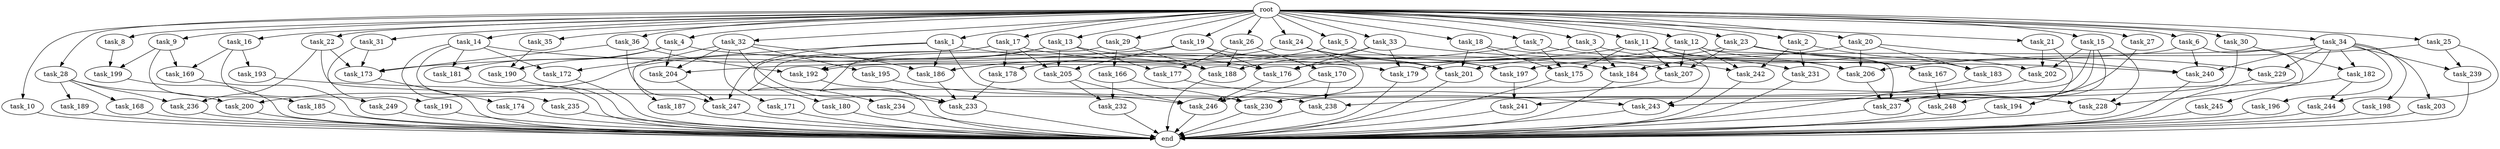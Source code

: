 digraph G {
  root [size="0.000000"];
  task_1 [size="1024.000000"];
  task_2 [size="1024.000000"];
  task_3 [size="1024.000000"];
  task_4 [size="1024.000000"];
  task_5 [size="1024.000000"];
  task_6 [size="1024.000000"];
  task_7 [size="1024.000000"];
  task_8 [size="1024.000000"];
  task_9 [size="1024.000000"];
  task_10 [size="1024.000000"];
  task_11 [size="1024.000000"];
  task_12 [size="1024.000000"];
  task_13 [size="1024.000000"];
  task_14 [size="1024.000000"];
  task_15 [size="1024.000000"];
  task_16 [size="1024.000000"];
  task_17 [size="1024.000000"];
  task_18 [size="1024.000000"];
  task_19 [size="1024.000000"];
  task_20 [size="1024.000000"];
  task_21 [size="1024.000000"];
  task_22 [size="1024.000000"];
  task_23 [size="1024.000000"];
  task_24 [size="1024.000000"];
  task_25 [size="1024.000000"];
  task_26 [size="1024.000000"];
  task_27 [size="1024.000000"];
  task_28 [size="1024.000000"];
  task_29 [size="1024.000000"];
  task_30 [size="1024.000000"];
  task_31 [size="1024.000000"];
  task_32 [size="1024.000000"];
  task_33 [size="1024.000000"];
  task_34 [size="1024.000000"];
  task_35 [size="1024.000000"];
  task_36 [size="1024.000000"];
  task_166 [size="77309411328.000000"];
  task_167 [size="936302870528.000000"];
  task_168 [size="695784701952.000000"];
  task_169 [size="171798691840.000000"];
  task_170 [size="549755813888.000000"];
  task_171 [size="695784701952.000000"];
  task_172 [size="292057776128.000000"];
  task_173 [size="1838246002688.000000"];
  task_174 [size="214748364800.000000"];
  task_175 [size="1322849927168.000000"];
  task_176 [size="1082331758592.000000"];
  task_177 [size="970662608896.000000"];
  task_178 [size="1391569403904.000000"];
  task_179 [size="506806140928.000000"];
  task_180 [size="695784701952.000000"];
  task_181 [size="352187318272.000000"];
  task_182 [size="455266533376.000000"];
  task_183 [size="773094113280.000000"];
  task_184 [size="523986010112.000000"];
  task_185 [size="137438953472.000000"];
  task_186 [size="2018634629120.000000"];
  task_187 [size="695784701952.000000"];
  task_188 [size="919123001344.000000"];
  task_189 [size="695784701952.000000"];
  task_190 [size="171798691840.000000"];
  task_191 [size="695784701952.000000"];
  task_192 [size="944892805120.000000"];
  task_193 [size="34359738368.000000"];
  task_194 [size="309237645312.000000"];
  task_195 [size="695784701952.000000"];
  task_196 [size="420906795008.000000"];
  task_197 [size="1254130450432.000000"];
  task_198 [size="420906795008.000000"];
  task_199 [size="687194767360.000000"];
  task_200 [size="1116691496960.000000"];
  task_201 [size="2327872274432.000000"];
  task_202 [size="1279900254208.000000"];
  task_203 [size="420906795008.000000"];
  task_204 [size="1382979469312.000000"];
  task_205 [size="1254130450432.000000"];
  task_206 [size="1357209665536.000000"];
  task_207 [size="2035814498304.000000"];
  task_228 [size="1005022347264.000000"];
  task_229 [size="1279900254208.000000"];
  task_230 [size="1288490188800.000000"];
  task_231 [size="773094113280.000000"];
  task_232 [size="68719476736.000000"];
  task_233 [size="1408749273088.000000"];
  task_234 [size="695784701952.000000"];
  task_235 [size="214748364800.000000"];
  task_236 [size="1391569403904.000000"];
  task_237 [size="773094113280.000000"];
  task_238 [size="188978561024.000000"];
  task_239 [size="841813590016.000000"];
  task_240 [size="1408749273088.000000"];
  task_241 [size="68719476736.000000"];
  task_242 [size="987842478080.000000"];
  task_243 [size="1047972020224.000000"];
  task_244 [size="970662608896.000000"];
  task_245 [size="214748364800.000000"];
  task_246 [size="936302870528.000000"];
  task_247 [size="463856467968.000000"];
  task_248 [size="970662608896.000000"];
  task_249 [size="34359738368.000000"];
  end [size="0.000000"];

  root -> task_1 [size="1.000000"];
  root -> task_2 [size="1.000000"];
  root -> task_3 [size="1.000000"];
  root -> task_4 [size="1.000000"];
  root -> task_5 [size="1.000000"];
  root -> task_6 [size="1.000000"];
  root -> task_7 [size="1.000000"];
  root -> task_8 [size="1.000000"];
  root -> task_9 [size="1.000000"];
  root -> task_10 [size="1.000000"];
  root -> task_11 [size="1.000000"];
  root -> task_12 [size="1.000000"];
  root -> task_13 [size="1.000000"];
  root -> task_14 [size="1.000000"];
  root -> task_15 [size="1.000000"];
  root -> task_16 [size="1.000000"];
  root -> task_17 [size="1.000000"];
  root -> task_18 [size="1.000000"];
  root -> task_19 [size="1.000000"];
  root -> task_20 [size="1.000000"];
  root -> task_21 [size="1.000000"];
  root -> task_22 [size="1.000000"];
  root -> task_23 [size="1.000000"];
  root -> task_24 [size="1.000000"];
  root -> task_25 [size="1.000000"];
  root -> task_26 [size="1.000000"];
  root -> task_27 [size="1.000000"];
  root -> task_28 [size="1.000000"];
  root -> task_29 [size="1.000000"];
  root -> task_30 [size="1.000000"];
  root -> task_31 [size="1.000000"];
  root -> task_32 [size="1.000000"];
  root -> task_33 [size="1.000000"];
  root -> task_34 [size="1.000000"];
  root -> task_35 [size="1.000000"];
  root -> task_36 [size="1.000000"];
  task_1 -> task_172 [size="75497472.000000"];
  task_1 -> task_186 [size="75497472.000000"];
  task_1 -> task_188 [size="75497472.000000"];
  task_1 -> task_238 [size="75497472.000000"];
  task_1 -> task_247 [size="75497472.000000"];
  task_2 -> task_183 [size="679477248.000000"];
  task_2 -> task_231 [size="679477248.000000"];
  task_2 -> task_242 [size="679477248.000000"];
  task_3 -> task_176 [size="301989888.000000"];
  task_3 -> task_184 [size="301989888.000000"];
  task_3 -> task_206 [size="301989888.000000"];
  task_4 -> task_181 [size="134217728.000000"];
  task_4 -> task_184 [size="134217728.000000"];
  task_4 -> task_190 [size="134217728.000000"];
  task_4 -> task_204 [size="134217728.000000"];
  task_5 -> task_186 [size="536870912.000000"];
  task_5 -> task_207 [size="536870912.000000"];
  task_6 -> task_192 [size="209715200.000000"];
  task_6 -> task_240 [size="209715200.000000"];
  task_6 -> task_245 [size="209715200.000000"];
  task_7 -> task_175 [size="679477248.000000"];
  task_7 -> task_178 [size="679477248.000000"];
  task_7 -> task_240 [size="679477248.000000"];
  task_8 -> task_199 [size="536870912.000000"];
  task_9 -> task_169 [size="134217728.000000"];
  task_9 -> task_185 [size="134217728.000000"];
  task_9 -> task_199 [size="134217728.000000"];
  task_10 -> end [size="1.000000"];
  task_11 -> task_175 [size="536870912.000000"];
  task_11 -> task_202 [size="536870912.000000"];
  task_11 -> task_204 [size="536870912.000000"];
  task_11 -> task_206 [size="536870912.000000"];
  task_11 -> task_207 [size="536870912.000000"];
  task_11 -> task_243 [size="536870912.000000"];
  task_12 -> task_167 [size="75497472.000000"];
  task_12 -> task_179 [size="75497472.000000"];
  task_12 -> task_207 [size="75497472.000000"];
  task_12 -> task_237 [size="75497472.000000"];
  task_12 -> task_242 [size="75497472.000000"];
  task_13 -> task_176 [size="411041792.000000"];
  task_13 -> task_177 [size="411041792.000000"];
  task_13 -> task_192 [size="411041792.000000"];
  task_13 -> task_200 [size="411041792.000000"];
  task_13 -> task_205 [size="411041792.000000"];
  task_14 -> task_172 [size="209715200.000000"];
  task_14 -> task_174 [size="209715200.000000"];
  task_14 -> task_179 [size="209715200.000000"];
  task_14 -> task_181 [size="209715200.000000"];
  task_14 -> task_235 [size="209715200.000000"];
  task_15 -> task_202 [size="411041792.000000"];
  task_15 -> task_228 [size="411041792.000000"];
  task_15 -> task_230 [size="411041792.000000"];
  task_15 -> task_237 [size="411041792.000000"];
  task_15 -> task_248 [size="411041792.000000"];
  task_16 -> task_169 [size="33554432.000000"];
  task_16 -> task_193 [size="33554432.000000"];
  task_16 -> task_249 [size="33554432.000000"];
  task_17 -> task_178 [size="679477248.000000"];
  task_17 -> task_180 [size="679477248.000000"];
  task_17 -> task_201 [size="679477248.000000"];
  task_17 -> task_205 [size="679477248.000000"];
  task_17 -> task_234 [size="679477248.000000"];
  task_18 -> task_175 [size="75497472.000000"];
  task_18 -> task_201 [size="75497472.000000"];
  task_18 -> task_231 [size="75497472.000000"];
  task_19 -> task_173 [size="134217728.000000"];
  task_19 -> task_176 [size="134217728.000000"];
  task_19 -> task_197 [size="134217728.000000"];
  task_19 -> task_205 [size="134217728.000000"];
  task_20 -> task_183 [size="75497472.000000"];
  task_20 -> task_184 [size="75497472.000000"];
  task_20 -> task_206 [size="75497472.000000"];
  task_20 -> task_240 [size="75497472.000000"];
  task_21 -> task_194 [size="301989888.000000"];
  task_21 -> task_202 [size="301989888.000000"];
  task_22 -> task_173 [size="679477248.000000"];
  task_22 -> task_230 [size="679477248.000000"];
  task_22 -> task_236 [size="679477248.000000"];
  task_23 -> task_167 [size="838860800.000000"];
  task_23 -> task_201 [size="838860800.000000"];
  task_23 -> task_207 [size="838860800.000000"];
  task_23 -> task_229 [size="838860800.000000"];
  task_24 -> task_186 [size="679477248.000000"];
  task_24 -> task_197 [size="679477248.000000"];
  task_24 -> task_201 [size="679477248.000000"];
  task_24 -> task_246 [size="679477248.000000"];
  task_25 -> task_206 [size="411041792.000000"];
  task_25 -> task_239 [size="411041792.000000"];
  task_25 -> task_244 [size="411041792.000000"];
  task_26 -> task_170 [size="536870912.000000"];
  task_26 -> task_177 [size="536870912.000000"];
  task_26 -> task_188 [size="536870912.000000"];
  task_27 -> task_237 [size="134217728.000000"];
  task_28 -> task_168 [size="679477248.000000"];
  task_28 -> task_189 [size="679477248.000000"];
  task_28 -> task_200 [size="679477248.000000"];
  task_28 -> task_236 [size="679477248.000000"];
  task_29 -> task_166 [size="75497472.000000"];
  task_29 -> task_188 [size="75497472.000000"];
  task_29 -> task_233 [size="75497472.000000"];
  task_30 -> task_182 [size="33554432.000000"];
  task_30 -> task_241 [size="33554432.000000"];
  task_31 -> task_173 [size="679477248.000000"];
  task_31 -> task_191 [size="679477248.000000"];
  task_32 -> task_171 [size="679477248.000000"];
  task_32 -> task_186 [size="679477248.000000"];
  task_32 -> task_187 [size="679477248.000000"];
  task_32 -> task_195 [size="679477248.000000"];
  task_32 -> task_204 [size="679477248.000000"];
  task_32 -> task_233 [size="679477248.000000"];
  task_33 -> task_176 [size="209715200.000000"];
  task_33 -> task_179 [size="209715200.000000"];
  task_33 -> task_188 [size="209715200.000000"];
  task_33 -> task_242 [size="209715200.000000"];
  task_34 -> task_182 [size="411041792.000000"];
  task_34 -> task_196 [size="411041792.000000"];
  task_34 -> task_197 [size="411041792.000000"];
  task_34 -> task_198 [size="411041792.000000"];
  task_34 -> task_203 [size="411041792.000000"];
  task_34 -> task_229 [size="411041792.000000"];
  task_34 -> task_239 [size="411041792.000000"];
  task_34 -> task_240 [size="411041792.000000"];
  task_34 -> task_243 [size="411041792.000000"];
  task_35 -> task_190 [size="33554432.000000"];
  task_36 -> task_173 [size="301989888.000000"];
  task_36 -> task_192 [size="301989888.000000"];
  task_36 -> task_247 [size="301989888.000000"];
  task_166 -> task_230 [size="33554432.000000"];
  task_166 -> task_232 [size="33554432.000000"];
  task_167 -> task_248 [size="536870912.000000"];
  task_168 -> end [size="1.000000"];
  task_169 -> end [size="1.000000"];
  task_170 -> task_238 [size="33554432.000000"];
  task_170 -> task_246 [size="33554432.000000"];
  task_171 -> end [size="1.000000"];
  task_172 -> end [size="1.000000"];
  task_173 -> end [size="1.000000"];
  task_174 -> end [size="1.000000"];
  task_175 -> end [size="1.000000"];
  task_176 -> task_246 [size="134217728.000000"];
  task_177 -> task_243 [size="75497472.000000"];
  task_178 -> task_233 [size="209715200.000000"];
  task_179 -> end [size="1.000000"];
  task_180 -> end [size="1.000000"];
  task_181 -> end [size="1.000000"];
  task_182 -> task_228 [size="536870912.000000"];
  task_182 -> task_244 [size="536870912.000000"];
  task_183 -> end [size="1.000000"];
  task_184 -> end [size="1.000000"];
  task_185 -> end [size="1.000000"];
  task_186 -> task_233 [size="411041792.000000"];
  task_187 -> end [size="1.000000"];
  task_188 -> end [size="1.000000"];
  task_189 -> end [size="1.000000"];
  task_190 -> end [size="1.000000"];
  task_191 -> end [size="1.000000"];
  task_192 -> end [size="1.000000"];
  task_193 -> task_228 [size="33554432.000000"];
  task_194 -> end [size="1.000000"];
  task_195 -> task_246 [size="33554432.000000"];
  task_196 -> end [size="1.000000"];
  task_197 -> task_241 [size="33554432.000000"];
  task_198 -> end [size="1.000000"];
  task_199 -> end [size="1.000000"];
  task_200 -> end [size="1.000000"];
  task_201 -> end [size="1.000000"];
  task_202 -> task_238 [size="75497472.000000"];
  task_203 -> end [size="1.000000"];
  task_204 -> task_247 [size="75497472.000000"];
  task_205 -> task_232 [size="33554432.000000"];
  task_205 -> task_246 [size="33554432.000000"];
  task_206 -> task_237 [size="134217728.000000"];
  task_207 -> task_230 [size="134217728.000000"];
  task_228 -> end [size="1.000000"];
  task_229 -> end [size="1.000000"];
  task_230 -> end [size="1.000000"];
  task_231 -> end [size="1.000000"];
  task_232 -> end [size="1.000000"];
  task_233 -> end [size="1.000000"];
  task_234 -> end [size="1.000000"];
  task_235 -> end [size="1.000000"];
  task_236 -> end [size="1.000000"];
  task_237 -> end [size="1.000000"];
  task_238 -> end [size="1.000000"];
  task_239 -> end [size="1.000000"];
  task_240 -> end [size="1.000000"];
  task_241 -> end [size="1.000000"];
  task_242 -> end [size="1.000000"];
  task_243 -> end [size="1.000000"];
  task_244 -> end [size="1.000000"];
  task_245 -> end [size="1.000000"];
  task_246 -> end [size="1.000000"];
  task_247 -> end [size="1.000000"];
  task_248 -> end [size="1.000000"];
  task_249 -> end [size="1.000000"];
}
